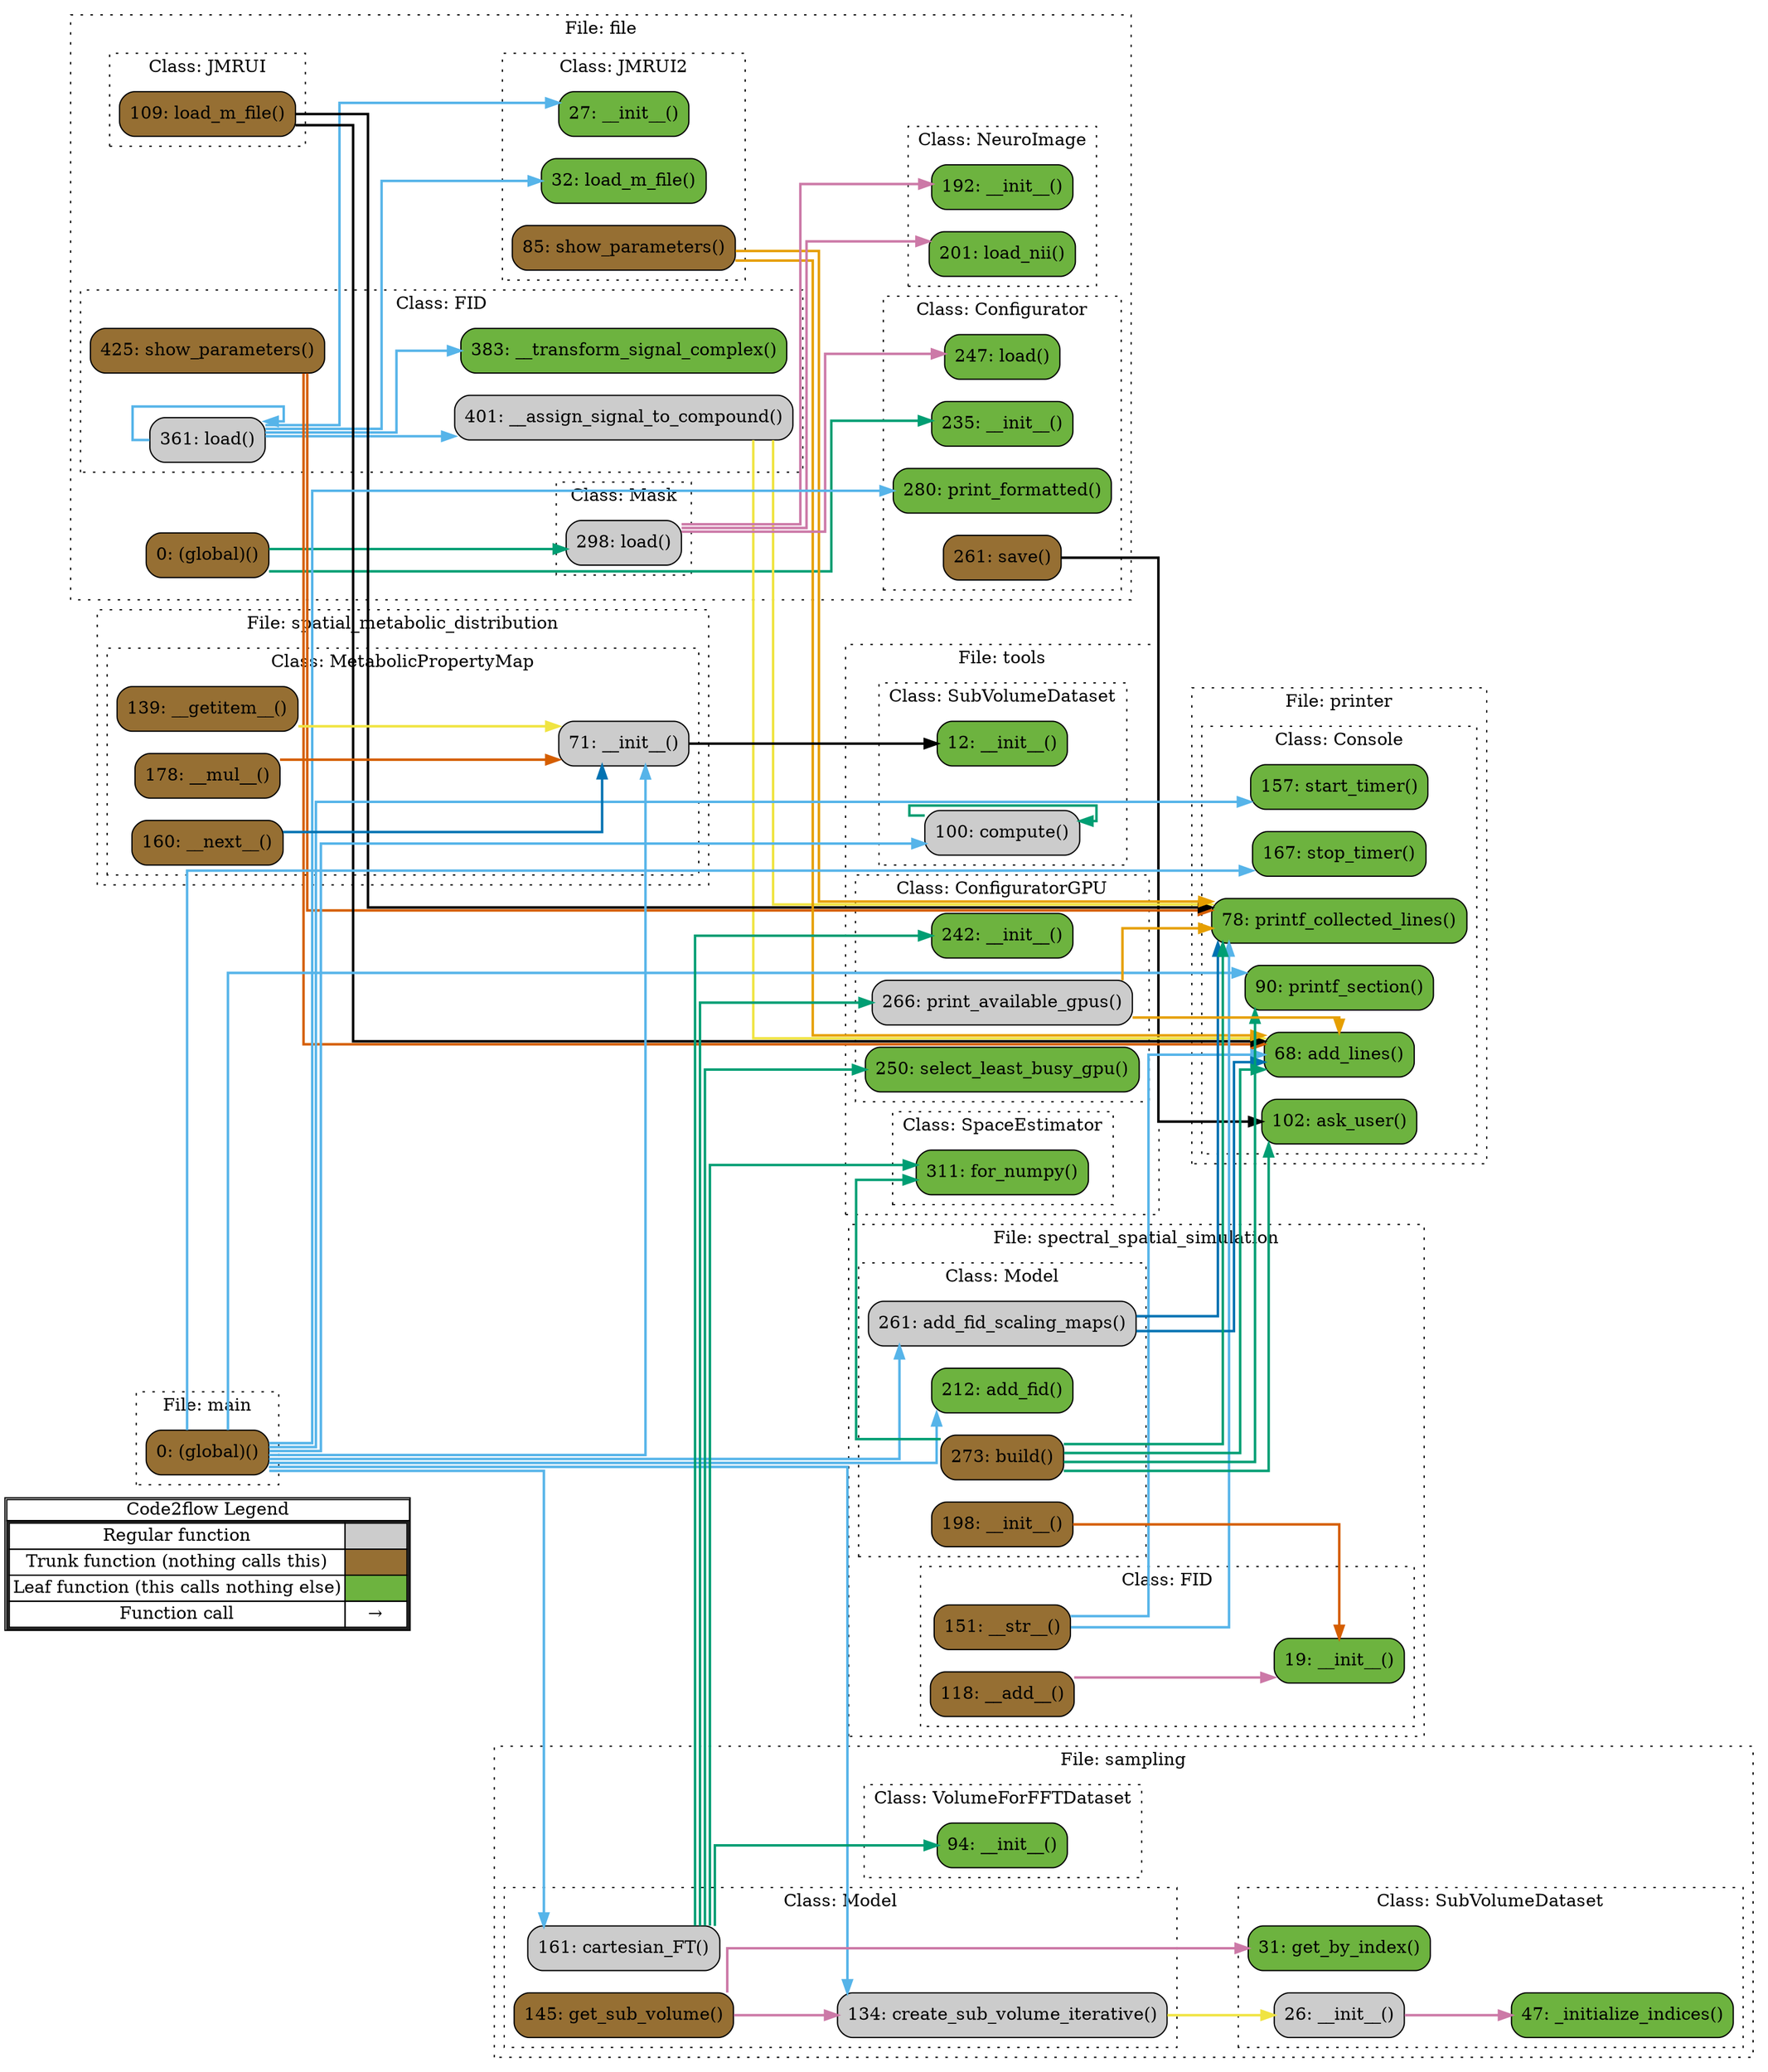digraph G {
concentrate=true;
splines="ortho";
rankdir="LR";
subgraph legend{
    rank = min;
    label = "legend";
    Legend [shape=none, margin=0, label = <
        <table cellspacing="0" cellpadding="0" border="1"><tr><td>Code2flow Legend</td></tr><tr><td>
        <table cellspacing="0">
        <tr><td>Regular function</td><td width="50px" bgcolor='#cccccc'></td></tr>
        <tr><td>Trunk function (nothing calls this)</td><td bgcolor='#966F33'></td></tr>
        <tr><td>Leaf function (this calls nothing else)</td><td bgcolor='#6db33f'></td></tr>
        <tr><td>Function call</td><td><font color='black'>&#8594;</font></td></tr>
        </table></td></tr></table>
        >];
}node_a546656b [label="0: (global)()" name="file::(global)" shape="rect" style="rounded,filled" fillcolor="#966F33" ];
node_cb105c07 [label="235: __init__()" name="file::Configurator.__init__" shape="rect" style="rounded,filled" fillcolor="#6db33f" ];
node_4485d578 [label="247: load()" name="file::Configurator.load" shape="rect" style="rounded,filled" fillcolor="#6db33f" ];
node_a68ef6f3 [label="280: print_formatted()" name="file::Configurator.print_formatted" shape="rect" style="rounded,filled" fillcolor="#6db33f" ];
node_4d7bb378 [label="261: save()" name="file::Configurator.save" shape="rect" style="rounded,filled" fillcolor="#966F33" ];
node_86d61a1c [label="401: __assign_signal_to_compound()" name="file::FID.__assign_signal_to_compound" shape="rect" style="rounded,filled" fillcolor="#cccccc" ];
node_1928c1e8 [label="383: __transform_signal_complex()" name="file::FID.__transform_signal_complex" shape="rect" style="rounded,filled" fillcolor="#6db33f" ];
node_5b968b3a [label="361: load()" name="file::FID.load" shape="rect" style="rounded,filled" fillcolor="#cccccc" ];
node_cdf50b3e [label="425: show_parameters()" name="file::FID.show_parameters" shape="rect" style="rounded,filled" fillcolor="#966F33" ];
node_6225f2f0 [label="109: load_m_file()" name="file::JMRUI.load_m_file" shape="rect" style="rounded,filled" fillcolor="#966F33" ];
node_fb140327 [label="27: __init__()" name="file::JMRUI2.__init__" shape="rect" style="rounded,filled" fillcolor="#6db33f" ];
node_1b3ede8b [label="32: load_m_file()" name="file::JMRUI2.load_m_file" shape="rect" style="rounded,filled" fillcolor="#6db33f" ];
node_281953e9 [label="85: show_parameters()" name="file::JMRUI2.show_parameters" shape="rect" style="rounded,filled" fillcolor="#966F33" ];
node_249f4a8f [label="298: load()" name="file::Mask.load" shape="rect" style="rounded,filled" fillcolor="#cccccc" ];
node_4459aa68 [label="192: __init__()" name="file::NeuroImage.__init__" shape="rect" style="rounded,filled" fillcolor="#6db33f" ];
node_d0378e41 [label="201: load_nii()" name="file::NeuroImage.load_nii" shape="rect" style="rounded,filled" fillcolor="#6db33f" ];
node_b0d76192 [label="0: (global)()" name="main::(global)" shape="rect" style="rounded,filled" fillcolor="#966F33" ];
node_4a4628a7 [label="68: add_lines()" name="printer::Console.add_lines" shape="rect" style="rounded,filled" fillcolor="#6db33f" ];
node_a09c73aa [label="102: ask_user()" name="printer::Console.ask_user" shape="rect" style="rounded,filled" fillcolor="#6db33f" ];
node_4d498117 [label="78: printf_collected_lines()" name="printer::Console.printf_collected_lines" shape="rect" style="rounded,filled" fillcolor="#6db33f" ];
node_b96832ea [label="90: printf_section()" name="printer::Console.printf_section" shape="rect" style="rounded,filled" fillcolor="#6db33f" ];
node_5f35d979 [label="157: start_timer()" name="printer::Console.start_timer" shape="rect" style="rounded,filled" fillcolor="#6db33f" ];
node_2ad0807c [label="167: stop_timer()" name="printer::Console.stop_timer" shape="rect" style="rounded,filled" fillcolor="#6db33f" ];
node_104f721b [label="161: cartesian_FT()" name="sampling::Model.cartesian_FT" shape="rect" style="rounded,filled" fillcolor="#cccccc" ];
node_39c0d57c [label="134: create_sub_volume_iterative()" name="sampling::Model.create_sub_volume_iterative" shape="rect" style="rounded,filled" fillcolor="#cccccc" ];
node_a81cdff7 [label="145: get_sub_volume()" name="sampling::Model.get_sub_volume" shape="rect" style="rounded,filled" fillcolor="#966F33" ];
node_27e4b897 [label="26: __init__()" name="sampling::SubVolumeDataset.__init__" shape="rect" style="rounded,filled" fillcolor="#cccccc" ];
node_6e17a1ec [label="47: _initialize_indices()" name="sampling::SubVolumeDataset._initialize_indices" shape="rect" style="rounded,filled" fillcolor="#6db33f" ];
node_e69af446 [label="31: get_by_index()" name="sampling::SubVolumeDataset.get_by_index" shape="rect" style="rounded,filled" fillcolor="#6db33f" ];
node_e25e84d3 [label="94: __init__()" name="sampling::VolumeForFFTDataset.__init__" shape="rect" style="rounded,filled" fillcolor="#6db33f" ];
node_02b5e7d4 [label="139: __getitem__()" name="spatial_metabolic_distribution::MetabolicPropertyMap.__getitem__" shape="rect" style="rounded,filled" fillcolor="#966F33" ];
node_555d0920 [label="71: __init__()" name="spatial_metabolic_distribution::MetabolicPropertyMap.__init__" shape="rect" style="rounded,filled" fillcolor="#cccccc" ];
node_28e1a1b6 [label="178: __mul__()" name="spatial_metabolic_distribution::MetabolicPropertyMap.__mul__" shape="rect" style="rounded,filled" fillcolor="#966F33" ];
node_3d76493d [label="160: __next__()" name="spatial_metabolic_distribution::MetabolicPropertyMap.__next__" shape="rect" style="rounded,filled" fillcolor="#966F33" ];
node_22469e57 [label="118: __add__()" name="spectral_spatial_simulation::FID.__add__" shape="rect" style="rounded,filled" fillcolor="#966F33" ];
node_03e685e1 [label="19: __init__()" name="spectral_spatial_simulation::FID.__init__" shape="rect" style="rounded,filled" fillcolor="#6db33f" ];
node_272c3fa2 [label="151: __str__()" name="spectral_spatial_simulation::FID.__str__" shape="rect" style="rounded,filled" fillcolor="#966F33" ];
node_1b25855e [label="198: __init__()" name="spectral_spatial_simulation::Model.__init__" shape="rect" style="rounded,filled" fillcolor="#966F33" ];
node_38ec6330 [label="212: add_fid()" name="spectral_spatial_simulation::Model.add_fid" shape="rect" style="rounded,filled" fillcolor="#6db33f" ];
node_6a76e125 [label="261: add_fid_scaling_maps()" name="spectral_spatial_simulation::Model.add_fid_scaling_maps" shape="rect" style="rounded,filled" fillcolor="#cccccc" ];
node_cc93b3a3 [label="273: build()" name="spectral_spatial_simulation::Model.build" shape="rect" style="rounded,filled" fillcolor="#966F33" ];
node_dea319ab [label="242: __init__()" name="tools::ConfiguratorGPU.__init__" shape="rect" style="rounded,filled" fillcolor="#6db33f" ];
node_abfb1f41 [label="266: print_available_gpus()" name="tools::ConfiguratorGPU.print_available_gpus" shape="rect" style="rounded,filled" fillcolor="#cccccc" ];
node_697951b0 [label="250: select_least_busy_gpu()" name="tools::ConfiguratorGPU.select_least_busy_gpu" shape="rect" style="rounded,filled" fillcolor="#6db33f" ];
node_45716b2d [label="311: for_numpy()" name="tools::SpaceEstimator.for_numpy" shape="rect" style="rounded,filled" fillcolor="#6db33f" ];
node_62440815 [label="12: __init__()" name="tools::SubVolumeDataset.__init__" shape="rect" style="rounded,filled" fillcolor="#6db33f" ];
node_6430feb3 [label="100: compute()" name="tools::SubVolumeDataset.compute" shape="rect" style="rounded,filled" fillcolor="#cccccc" ];
node_a546656b -> node_cb105c07 [color="#009E73" penwidth="2"];
node_a546656b -> node_249f4a8f [color="#009E73" penwidth="2"];
node_4d7bb378 -> node_a09c73aa [color="#000000" penwidth="2"];
node_86d61a1c -> node_4a4628a7 [color="#F0E442" penwidth="2"];
node_86d61a1c -> node_4a4628a7 [color="#F0E442" penwidth="2"];
node_86d61a1c -> node_4d498117 [color="#F0E442" penwidth="2"];
node_5b968b3a -> node_86d61a1c [color="#56B4E9" penwidth="2"];
node_5b968b3a -> node_1928c1e8 [color="#56B4E9" penwidth="2"];
node_5b968b3a -> node_5b968b3a [color="#56B4E9" penwidth="2"];
node_5b968b3a -> node_fb140327 [color="#56B4E9" penwidth="2"];
node_5b968b3a -> node_1b3ede8b [color="#56B4E9" penwidth="2"];
node_cdf50b3e -> node_4a4628a7 [color="#D55E00" penwidth="2"];
node_cdf50b3e -> node_4d498117 [color="#D55E00" penwidth="2"];
node_6225f2f0 -> node_4a4628a7 [color="#000000" penwidth="2"];
node_6225f2f0 -> node_4d498117 [color="#000000" penwidth="2"];
node_281953e9 -> node_4a4628a7 [color="#E69F00" penwidth="2"];
node_281953e9 -> node_4d498117 [color="#E69F00" penwidth="2"];
node_249f4a8f -> node_4485d578 [color="#CC79A7" penwidth="2"];
node_249f4a8f -> node_4459aa68 [color="#CC79A7" penwidth="2"];
node_249f4a8f -> node_d0378e41 [color="#CC79A7" penwidth="2"];
node_b0d76192 -> node_a68ef6f3 [color="#56B4E9" penwidth="2"];
node_b0d76192 -> node_b96832ea [color="#56B4E9" penwidth="2"];
node_b0d76192 -> node_5f35d979 [color="#56B4E9" penwidth="2"];
node_b0d76192 -> node_2ad0807c [color="#56B4E9" penwidth="2"];
node_b0d76192 -> node_104f721b [color="#56B4E9" penwidth="2"];
node_b0d76192 -> node_39c0d57c [color="#56B4E9" penwidth="2"];
node_b0d76192 -> node_555d0920 [color="#56B4E9" penwidth="2"];
node_b0d76192 -> node_38ec6330 [color="#56B4E9" penwidth="2"];
node_b0d76192 -> node_6a76e125 [color="#56B4E9" penwidth="2"];
node_b0d76192 -> node_6430feb3 [color="#56B4E9" penwidth="2"];
node_104f721b -> node_e25e84d3 [color="#009E73" penwidth="2"];
node_104f721b -> node_e25e84d3 [color="#009E73" penwidth="2"];
node_104f721b -> node_dea319ab [color="#009E73" penwidth="2"];
node_104f721b -> node_abfb1f41 [color="#009E73" penwidth="2"];
node_104f721b -> node_697951b0 [color="#009E73" penwidth="2"];
node_104f721b -> node_45716b2d [color="#009E73" penwidth="2"];
node_39c0d57c -> node_27e4b897 [color="#F0E442" penwidth="2"];
node_a81cdff7 -> node_39c0d57c [color="#CC79A7" penwidth="2"];
node_a81cdff7 -> node_e69af446 [color="#CC79A7" penwidth="2"];
node_27e4b897 -> node_6e17a1ec [color="#CC79A7" penwidth="2"];
node_02b5e7d4 -> node_555d0920 [color="#F0E442" penwidth="2"];
node_555d0920 -> node_62440815 [color="#000000" penwidth="2"];
node_555d0920 -> node_62440815 [color="#000000" penwidth="2"];
node_555d0920 -> node_62440815 [color="#000000" penwidth="2"];
node_28e1a1b6 -> node_555d0920 [color="#D55E00" penwidth="2"];
node_3d76493d -> node_555d0920 [color="#0072B2" penwidth="2"];
node_22469e57 -> node_03e685e1 [color="#CC79A7" penwidth="2"];
node_272c3fa2 -> node_4a4628a7 [color="#56B4E9" penwidth="2"];
node_272c3fa2 -> node_4a4628a7 [color="#56B4E9" penwidth="2"];
node_272c3fa2 -> node_4a4628a7 [color="#56B4E9" penwidth="2"];
node_272c3fa2 -> node_4d498117 [color="#56B4E9" penwidth="2"];
node_1b25855e -> node_03e685e1 [color="#D55E00" penwidth="2"];
node_6a76e125 -> node_4a4628a7 [color="#0072B2" penwidth="2"];
node_6a76e125 -> node_4a4628a7 [color="#0072B2" penwidth="2"];
node_6a76e125 -> node_4d498117 [color="#0072B2" penwidth="2"];
node_cc93b3a3 -> node_4a4628a7 [color="#009E73" penwidth="2"];
node_cc93b3a3 -> node_4a4628a7 [color="#009E73" penwidth="2"];
node_cc93b3a3 -> node_4a4628a7 [color="#009E73" penwidth="2"];
node_cc93b3a3 -> node_4a4628a7 [color="#009E73" penwidth="2"];
node_cc93b3a3 -> node_4a4628a7 [color="#009E73" penwidth="2"];
node_cc93b3a3 -> node_4a4628a7 [color="#009E73" penwidth="2"];
node_cc93b3a3 -> node_4a4628a7 [color="#009E73" penwidth="2"];
node_cc93b3a3 -> node_4a4628a7 [color="#009E73" penwidth="2"];
node_cc93b3a3 -> node_a09c73aa [color="#009E73" penwidth="2"];
node_cc93b3a3 -> node_a09c73aa [color="#009E73" penwidth="2"];
node_cc93b3a3 -> node_4d498117 [color="#009E73" penwidth="2"];
node_cc93b3a3 -> node_4d498117 [color="#009E73" penwidth="2"];
node_cc93b3a3 -> node_b96832ea [color="#009E73" penwidth="2"];
node_cc93b3a3 -> node_45716b2d [color="#009E73" penwidth="2"];
node_abfb1f41 -> node_4a4628a7 [color="#E69F00" penwidth="2"];
node_abfb1f41 -> node_4a4628a7 [color="#E69F00" penwidth="2"];
node_abfb1f41 -> node_4d498117 [color="#E69F00" penwidth="2"];
node_6430feb3 -> node_6430feb3 [color="#009E73" penwidth="2"];
subgraph cluster_9968088c {
    node_a546656b;
    label="File: file";
    name="file";
    style="filled";
    graph[style=dotted];
    subgraph cluster_e650f7a9 {
        node_fb140327 node_1b3ede8b node_281953e9;
        label="Class: JMRUI2";
        name="JMRUI2";
        style="filled";
        graph[style=dotted];
    };
    subgraph cluster_3a782127 {
        node_6225f2f0;
        label="Class: JMRUI";
        name="JMRUI";
        style="filled";
        graph[style=dotted];
    };
    subgraph cluster_4b3a28bf {
        node_4459aa68 node_d0378e41;
        label="Class: NeuroImage";
        name="NeuroImage";
        style="filled";
        graph[style=dotted];
    };
    subgraph cluster_a606fd10 {
        node_cb105c07 node_4485d578 node_4d7bb378 node_a68ef6f3;
        label="Class: Configurator";
        name="Configurator";
        style="filled";
        graph[style=dotted];
    };
    subgraph cluster_aa132711 {
        node_249f4a8f;
        label="Class: Mask";
        name="Mask";
        style="filled";
        graph[style=dotted];
    };
    subgraph cluster_198610b3 {
        node_5b968b3a node_1928c1e8 node_86d61a1c node_cdf50b3e;
        label="Class: FID";
        name="FID";
        style="filled";
        graph[style=dotted];
    };
};
subgraph cluster_122f4f76 {
    node_b0d76192;
    label="File: main";
    name="main";
    style="filled";
    graph[style=dotted];
};
subgraph cluster_864c93ec {
    label="File: printer";
    name="printer";
    style="filled";
    graph[style=dotted];
    subgraph cluster_c6ef7f87 {
        node_4a4628a7 node_4d498117 node_b96832ea node_a09c73aa node_5f35d979 node_2ad0807c;
        label="Class: Console";
        name="Console";
        style="filled";
        graph[style=dotted];
    };
};
subgraph cluster_9015ef0e {
    label="File: sampling";
    name="sampling";
    style="filled";
    graph[style=dotted];
    subgraph cluster_4e77d1b9 {
        node_27e4b897 node_e69af446 node_6e17a1ec;
        label="Class: SubVolumeDataset";
        name="SubVolumeDataset";
        style="filled";
        graph[style=dotted];
    };
    subgraph cluster_009237f4 {
        node_e25e84d3;
        label="Class: VolumeForFFTDataset";
        name="VolumeForFFTDataset";
        style="filled";
        graph[style=dotted];
    };
    subgraph cluster_9d8269ce {
        node_39c0d57c node_a81cdff7 node_104f721b;
        label="Class: Model";
        name="Model";
        style="filled";
        graph[style=dotted];
    };
};
subgraph cluster_8ee31e5c {
    label="File: spatial_metabolic_distribution";
    name="spatial_metabolic_distribution";
    style="filled";
    graph[style=dotted];
    subgraph cluster_69100025 {
        node_555d0920 node_02b5e7d4 node_3d76493d node_28e1a1b6;
        label="Class: MetabolicPropertyMap";
        name="MetabolicPropertyMap";
        style="filled";
        graph[style=dotted];
    };
};
subgraph cluster_8eb03d88 {
    label="File: spectral_spatial_simulation";
    name="spectral_spatial_simulation";
    style="filled";
    graph[style=dotted];
    subgraph cluster_ac22b120 {
        node_03e685e1 node_22469e57 node_272c3fa2;
        label="Class: FID";
        name="FID";
        style="filled";
        graph[style=dotted];
    };
    subgraph cluster_92ecfe01 {
        node_1b25855e node_38ec6330 node_6a76e125 node_cc93b3a3;
        label="Class: Model";
        name="Model";
        style="filled";
        graph[style=dotted];
    };
};
subgraph cluster_d8d9f44d {
    label="File: tools";
    name="tools";
    style="filled";
    graph[style=dotted];
    subgraph cluster_9657ce79 {
        node_62440815 node_6430feb3;
        label="Class: SubVolumeDataset";
        name="SubVolumeDataset";
        style="filled";
        graph[style=dotted];
    };
    subgraph cluster_d4e042d9 {
        node_dea319ab node_697951b0 node_abfb1f41;
        label="Class: ConfiguratorGPU";
        name="ConfiguratorGPU";
        style="filled";
        graph[style=dotted];
    };
    subgraph cluster_2b4be98a {
        node_45716b2d;
        label="Class: SpaceEstimator";
        name="SpaceEstimator";
        style="filled";
        graph[style=dotted];
    };
};
}
